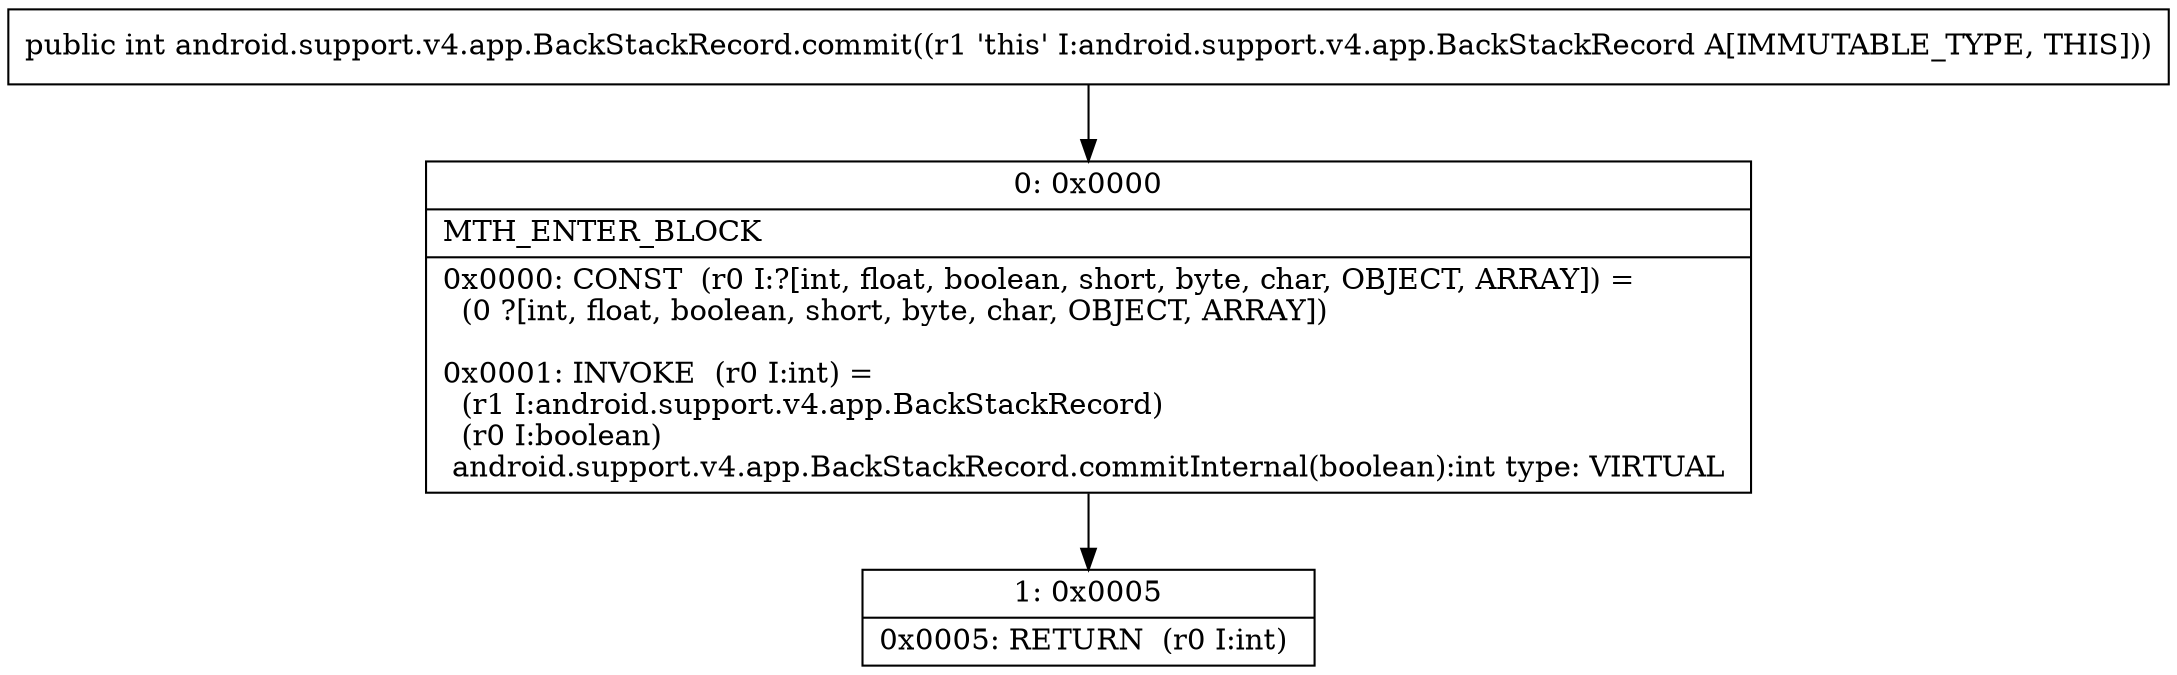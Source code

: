 digraph "CFG forandroid.support.v4.app.BackStackRecord.commit()I" {
Node_0 [shape=record,label="{0\:\ 0x0000|MTH_ENTER_BLOCK\l|0x0000: CONST  (r0 I:?[int, float, boolean, short, byte, char, OBJECT, ARRAY]) = \l  (0 ?[int, float, boolean, short, byte, char, OBJECT, ARRAY])\l \l0x0001: INVOKE  (r0 I:int) = \l  (r1 I:android.support.v4.app.BackStackRecord)\l  (r0 I:boolean)\l android.support.v4.app.BackStackRecord.commitInternal(boolean):int type: VIRTUAL \l}"];
Node_1 [shape=record,label="{1\:\ 0x0005|0x0005: RETURN  (r0 I:int) \l}"];
MethodNode[shape=record,label="{public int android.support.v4.app.BackStackRecord.commit((r1 'this' I:android.support.v4.app.BackStackRecord A[IMMUTABLE_TYPE, THIS])) }"];
MethodNode -> Node_0;
Node_0 -> Node_1;
}

